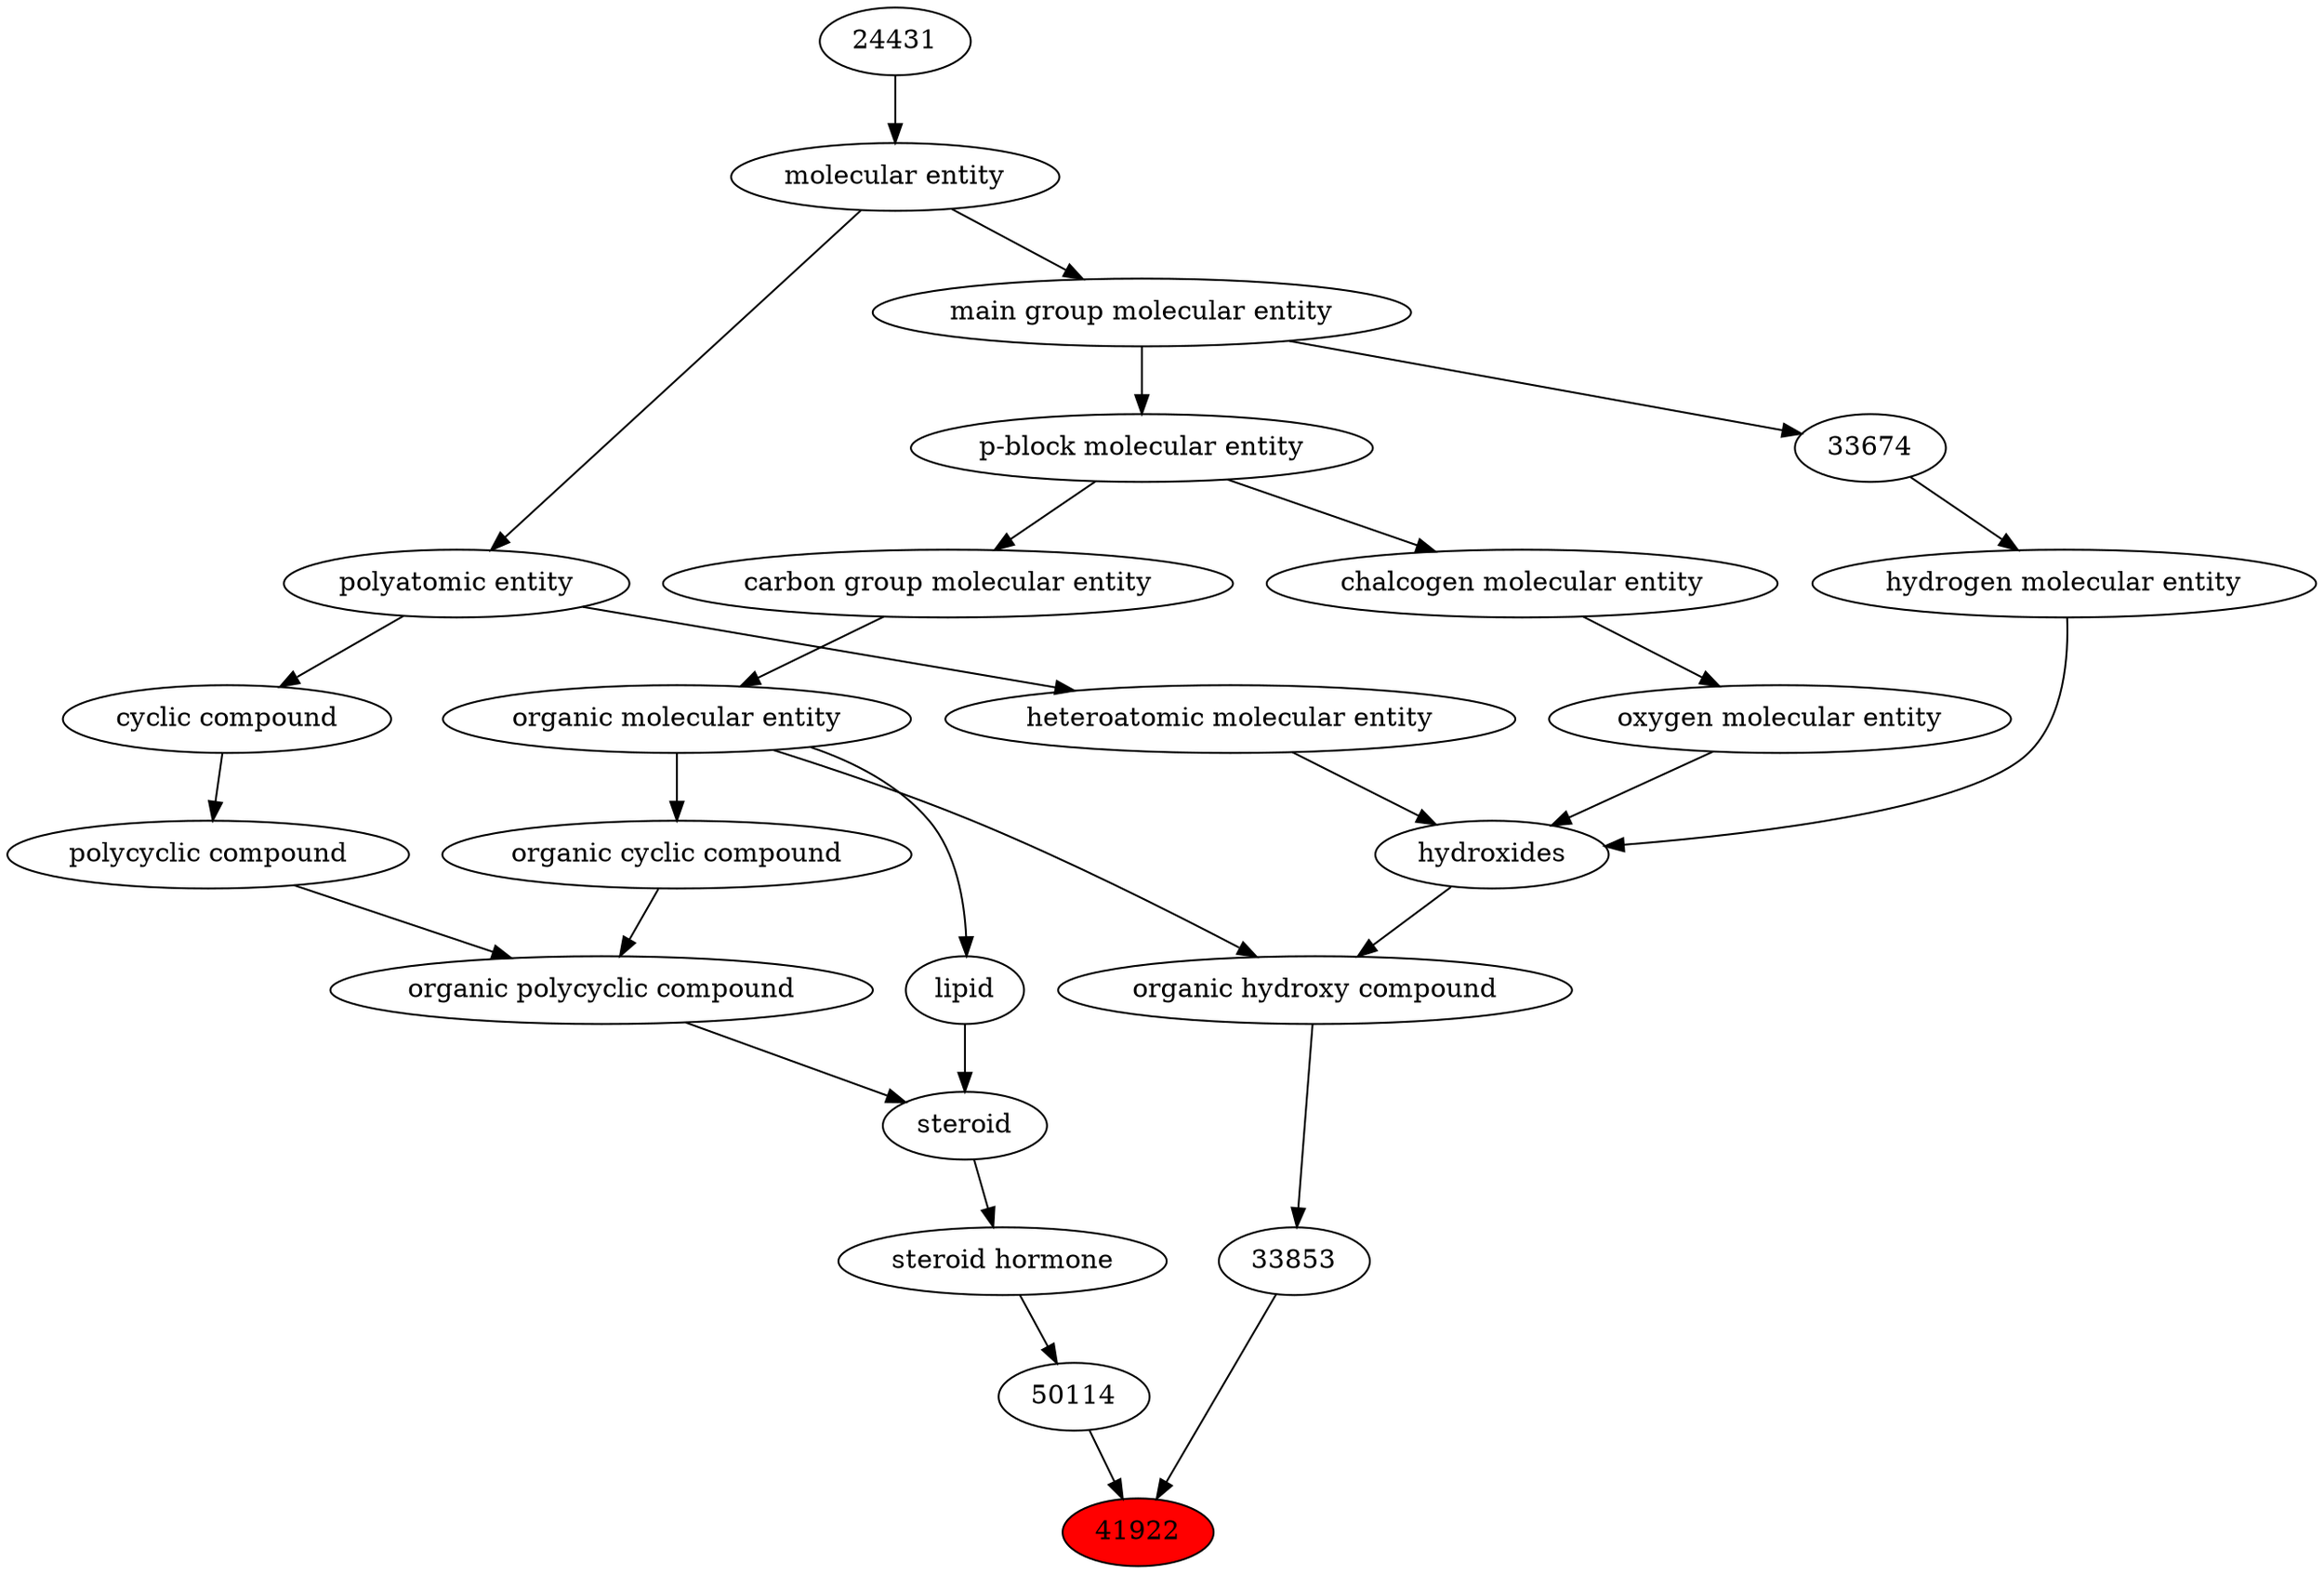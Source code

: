 digraph tree{ 
41922 [label="41922" fillcolor=red style=filled]
33853 -> 41922
50114 -> 41922
33853 [label="33853"]
33822 -> 33853
50114 [label="50114"]
26764 -> 50114
33822 [label="organic hydroxy compound"]
24651 -> 33822
50860 -> 33822
26764 [label="steroid hormone"]
35341 -> 26764
24651 [label="hydroxides"]
25806 -> 24651
33608 -> 24651
37577 -> 24651
50860 [label="organic molecular entity"]
33582 -> 50860
35341 [label="steroid"]
51958 -> 35341
18059 -> 35341
25806 [label="oxygen molecular entity"]
33304 -> 25806
33608 [label="hydrogen molecular entity"]
33674 -> 33608
37577 [label="heteroatomic molecular entity"]
36357 -> 37577
33582 [label="carbon group molecular entity"]
33675 -> 33582
51958 [label="organic polycyclic compound"]
33832 -> 51958
33635 -> 51958
18059 [label="lipid"]
50860 -> 18059
33304 [label="chalcogen molecular entity"]
33675 -> 33304
33674 [label="33674"]
33579 -> 33674
36357 [label="polyatomic entity"]
23367 -> 36357
33675 [label="p-block molecular entity"]
33579 -> 33675
33832 [label="organic cyclic compound"]
50860 -> 33832
33635 [label="polycyclic compound"]
33595 -> 33635
33579 [label="main group molecular entity"]
23367 -> 33579
23367 [label="molecular entity"]
24431 -> 23367
33595 [label="cyclic compound"]
36357 -> 33595
24431 [label="24431"]
}